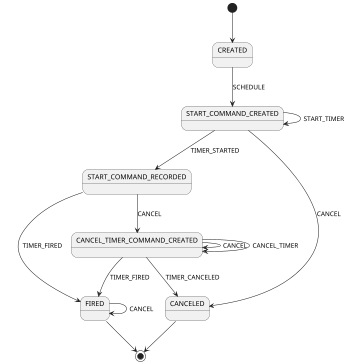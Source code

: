 ` Copyright (C) 2020 Temporal Technologies, Inc. All Rights Reserved.
`
` Copyright 2012-2016 Amazon.com, Inc. or its affiliates. All Rights Reserved.
`
` Modifications copyright (C) 2017 Uber Technologies, Inc.
`
` Licensed under the Apache License, Version 2.0 (the "License"). You may not
` use this file except in compliance with the License. A copy of the License is
` located at
`
` http://aws.amazon.com/apache2.0
`
` or in the "license" file accompanying this file. This file is distributed on
` an "AS IS" BASIS, WITHOUT WARRANTIES OR CONDITIONS OF ANY KIND, either
` express or implied. See the License for the specific language governing
` permissions and limitations under the License.

` PlantUML <plantuml.com> State Diagram.
` Generated from src/main/java/io/temporal/internal/csm/TimerStateMachine.java
` by io.temporal.internal.csm.CommandsGeneratePlantUMLStateDiagrams.


@startuml
scale 350 width
[*] --> CREATED
CREATED --> START_COMMAND_CREATED: SCHEDULE
START_COMMAND_CREATED --> START_COMMAND_CREATED: START_TIMER
START_COMMAND_CREATED --> START_COMMAND_RECORDED: TIMER_STARTED
START_COMMAND_CREATED --> CANCELED: CANCEL
START_COMMAND_RECORDED --> FIRED: TIMER_FIRED
START_COMMAND_RECORDED --> CANCEL_TIMER_COMMAND_CREATED: CANCEL
CANCEL_TIMER_COMMAND_CREATED --> CANCEL_TIMER_COMMAND_CREATED: CANCEL
CANCEL_TIMER_COMMAND_CREATED --> CANCELED: TIMER_CANCELED
CANCEL_TIMER_COMMAND_CREATED --> CANCEL_TIMER_COMMAND_CREATED: CANCEL_TIMER
CANCEL_TIMER_COMMAND_CREATED --> FIRED: TIMER_FIRED
FIRED --> FIRED: CANCEL
FIRED --> [*]
CANCELED --> [*]
@enduml
